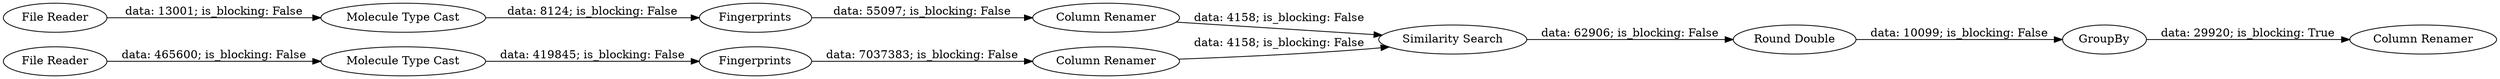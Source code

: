 digraph {
	"4749248222657500678_126" [label="Column Renamer"]
	"4749248222657500678_140" [label="File Reader"]
	"4749248222657500678_128" [label=GroupBy]
	"4749248222657500678_143" [label="File Reader"]
	"4749248222657500678_127" [label="Similarity Search"]
	"4749248222657500678_141" [label="Molecule Type Cast"]
	"4749248222657500678_130" [label="Column Renamer"]
	"4749248222657500678_123" [label=Fingerprints]
	"4749248222657500678_142" [label="Molecule Type Cast"]
	"4749248222657500678_124" [label=Fingerprints]
	"4749248222657500678_129" [label="Round Double"]
	"4749248222657500678_125" [label="Column Renamer"]
	"4749248222657500678_123" -> "4749248222657500678_125" [label="data: 55097; is_blocking: False"]
	"4749248222657500678_125" -> "4749248222657500678_127" [label="data: 4158; is_blocking: False"]
	"4749248222657500678_124" -> "4749248222657500678_126" [label="data: 7037383; is_blocking: False"]
	"4749248222657500678_142" -> "4749248222657500678_124" [label="data: 419845; is_blocking: False"]
	"4749248222657500678_141" -> "4749248222657500678_123" [label="data: 8124; is_blocking: False"]
	"4749248222657500678_126" -> "4749248222657500678_127" [label="data: 4158; is_blocking: False"]
	"4749248222657500678_143" -> "4749248222657500678_142" [label="data: 465600; is_blocking: False"]
	"4749248222657500678_127" -> "4749248222657500678_129" [label="data: 62906; is_blocking: False"]
	"4749248222657500678_129" -> "4749248222657500678_128" [label="data: 10099; is_blocking: False"]
	"4749248222657500678_140" -> "4749248222657500678_141" [label="data: 13001; is_blocking: False"]
	"4749248222657500678_128" -> "4749248222657500678_130" [label="data: 29920; is_blocking: True"]
	rankdir=LR
}
